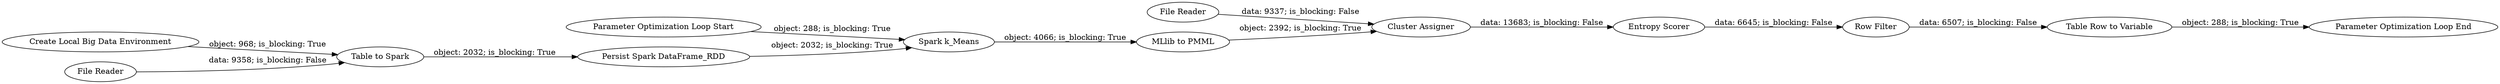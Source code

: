 digraph {
	"-8161294311921206569_118" [label="MLlib to PMML"]
	"-8161294311921206569_207" [label="Create Local Big Data Environment"]
	"-8161294311921206569_203" [label="Table to Spark"]
	"6149046036694072481_124" [label="Table Row to Variable"]
	"-8161294311921206569_123" [label="Parameter Optimization Loop End"]
	"-8161294311921206569_117" [label="Parameter Optimization Loop Start"]
	"6149046036694072481_120" [label="Entropy Scorer"]
	"-8161294311921206569_209" [label="File Reader"]
	"-8161294311921206569_114" [label="Spark k_Means"]
	"-8161294311921206569_119" [label="Cluster Assigner"]
	"6149046036694072481_122" [label="Row Filter"]
	"-8161294311921206569_204" [label="Persist Spark DataFrame_RDD"]
	"-8161294311921206569_208" [label="File Reader"]
	"6149046036694072481_120" -> "6149046036694072481_122" [label="data: 6645; is_blocking: False"]
	"-8161294311921206569_207" -> "-8161294311921206569_203" [label="object: 968; is_blocking: True"]
	"-8161294311921206569_119" -> "6149046036694072481_120" [label="data: 13683; is_blocking: False"]
	"-8161294311921206569_117" -> "-8161294311921206569_114" [label="object: 288; is_blocking: True"]
	"-8161294311921206569_204" -> "-8161294311921206569_114" [label="object: 2032; is_blocking: True"]
	"-8161294311921206569_114" -> "-8161294311921206569_118" [label="object: 4066; is_blocking: True"]
	"-8161294311921206569_203" -> "-8161294311921206569_204" [label="object: 2032; is_blocking: True"]
	"-8161294311921206569_208" -> "-8161294311921206569_203" [label="data: 9358; is_blocking: False"]
	"-8161294311921206569_118" -> "-8161294311921206569_119" [label="object: 2392; is_blocking: True"]
	"-8161294311921206569_209" -> "-8161294311921206569_119" [label="data: 9337; is_blocking: False"]
	"6149046036694072481_124" -> "-8161294311921206569_123" [label="object: 288; is_blocking: True"]
	"6149046036694072481_122" -> "6149046036694072481_124" [label="data: 6507; is_blocking: False"]
	rankdir=LR
}
